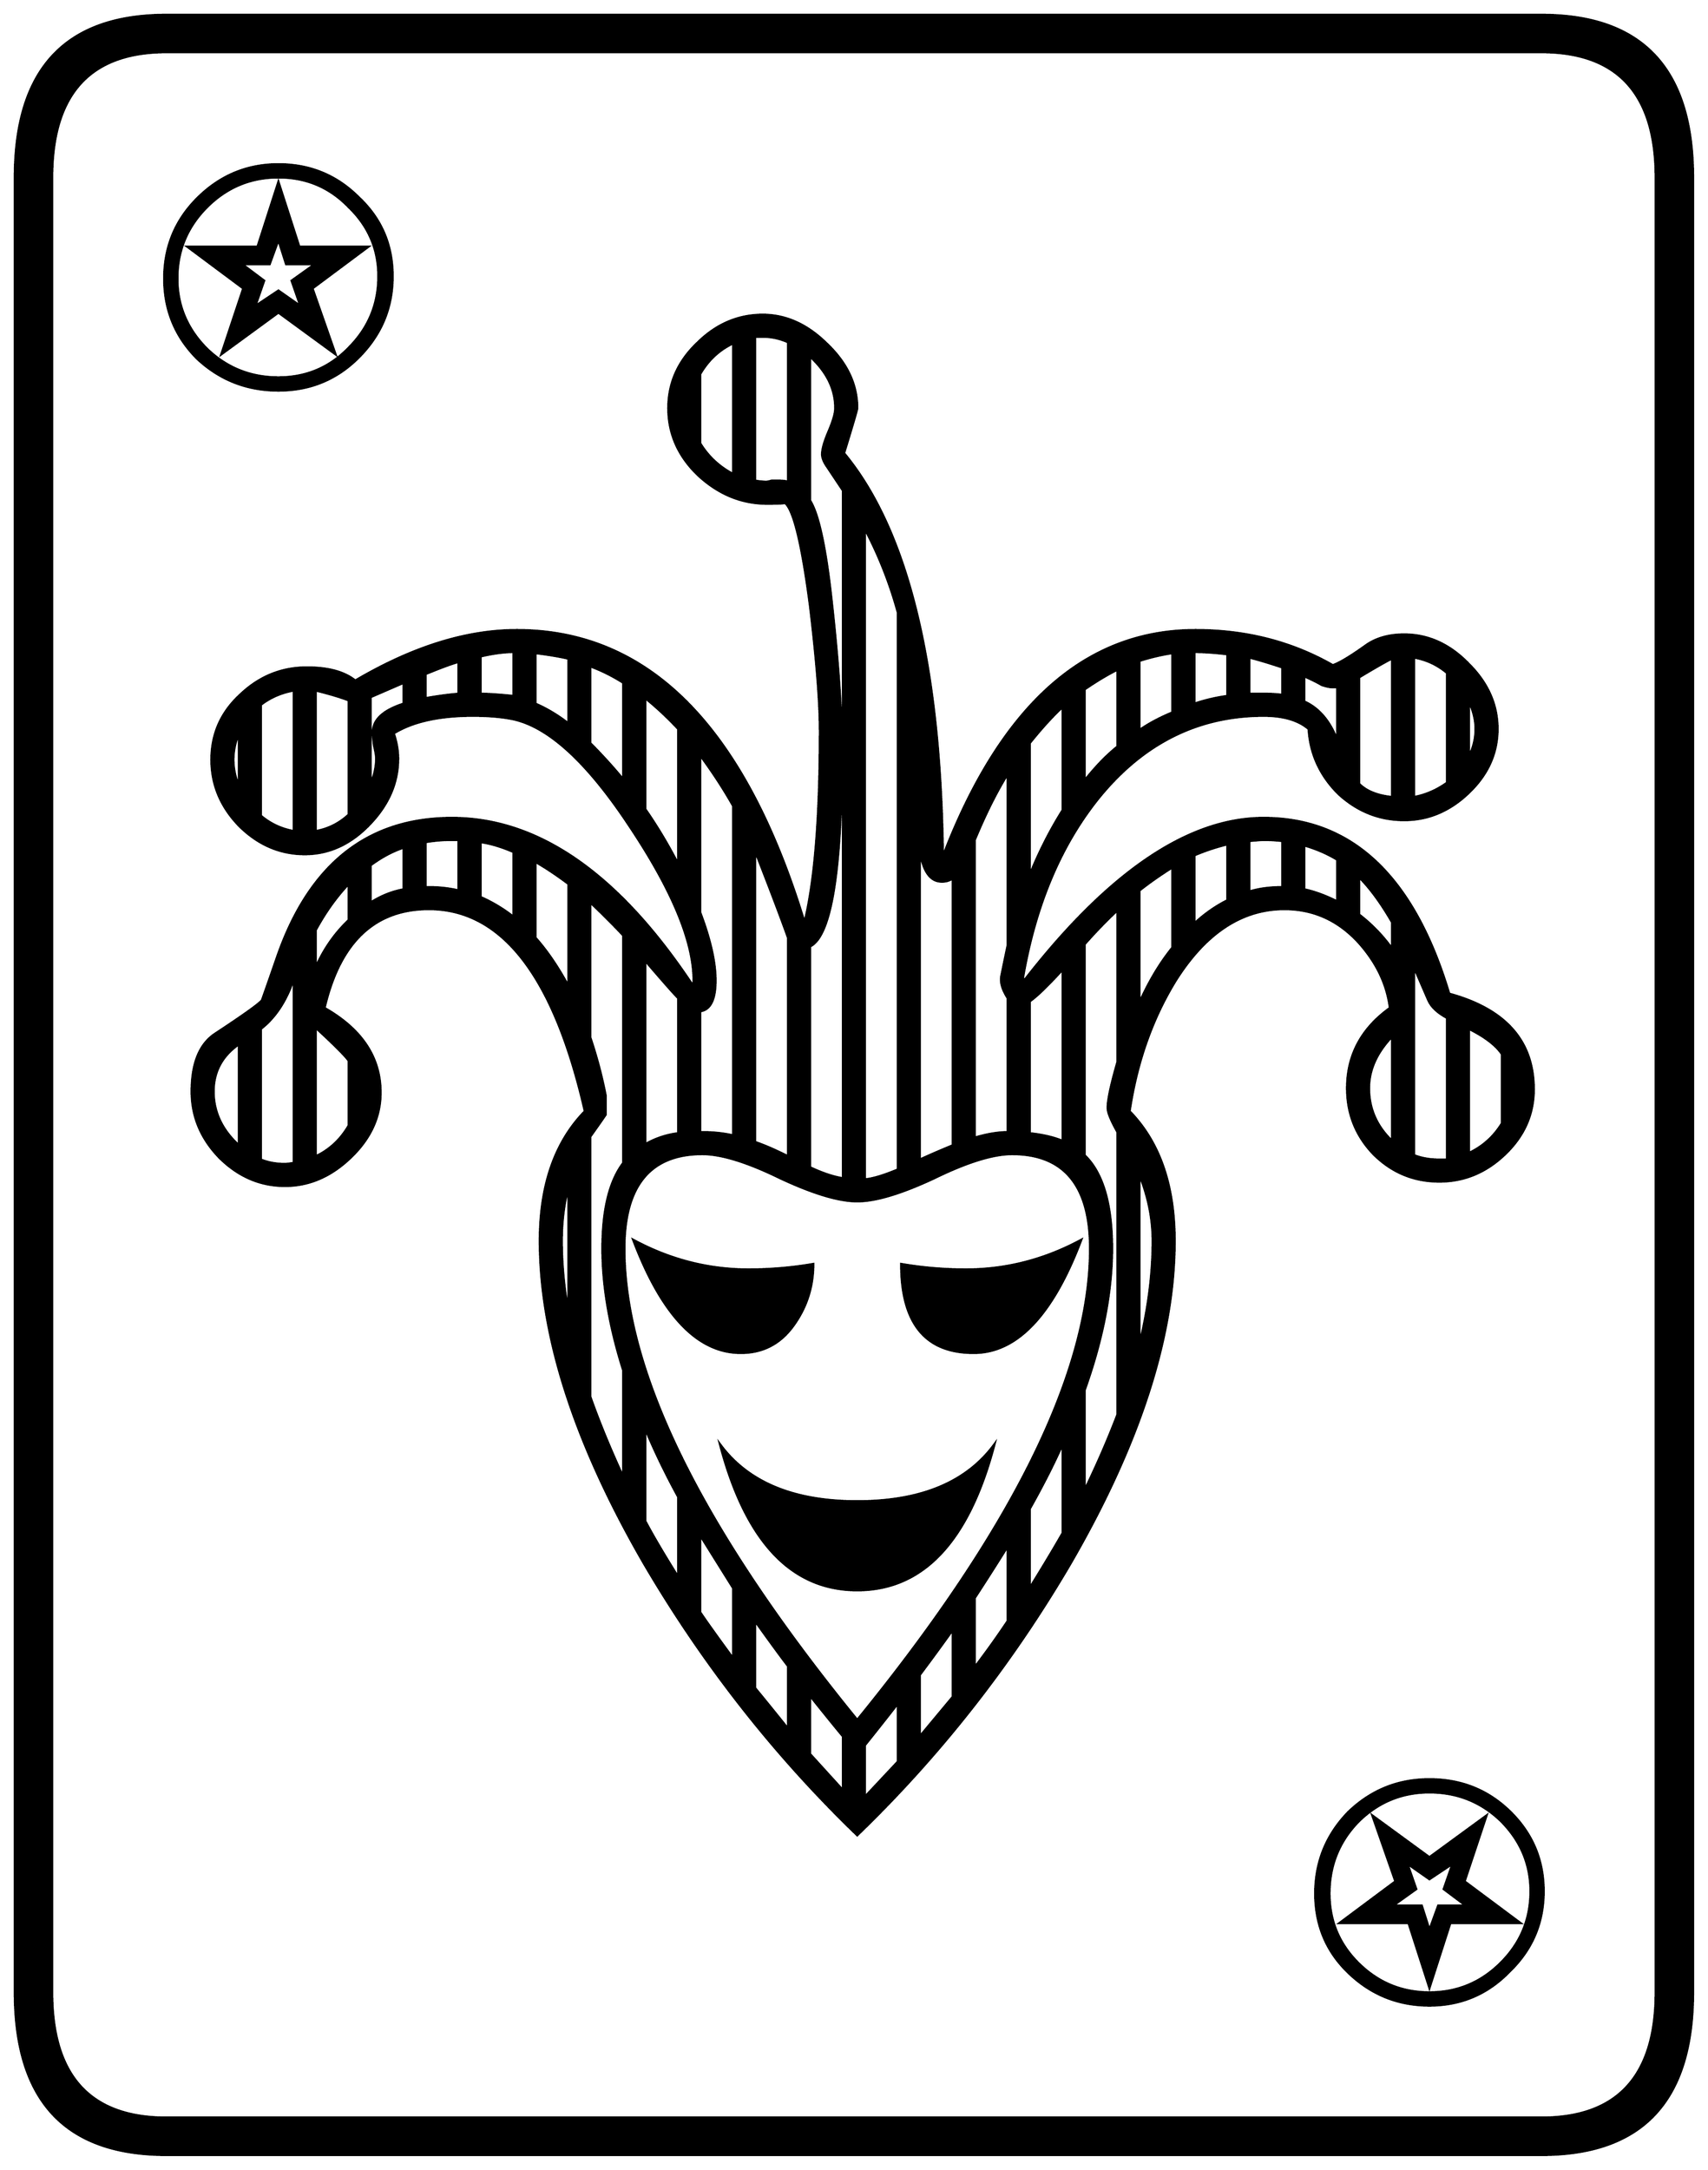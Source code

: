 


\begin{tikzpicture}[y=0.80pt, x=0.80pt, yscale=-1.0, xscale=1.0, inner sep=0pt, outer sep=0pt]
\begin{scope}[shift={(100.0,1706.0)},nonzero rule]
  \path[draw=.,fill=.,line width=1.600pt] (1578.0,244.0) .. controls
    (1578.0,342.667) and (1532.0,392.0) .. (1440.0,392.0) --
    (188.0,392.0) .. controls (96.0,392.0) and (50.0,342.667) ..
    (50.0,244.0) -- (50.0,-1408.0) .. controls (50.0,-1506.667)
    and (96.0,-1556.0) .. (188.0,-1556.0) -- (1440.0,-1556.0) ..
    controls (1532.0,-1556.0) and (1578.0,-1506.667) ..
    (1578.0,-1408.0) -- (1578.0,244.0) -- cycle(1544.0,244.0) --
    (1544.0,-1408.0) .. controls (1544.0,-1484.0) and
    (1509.333,-1522.0) .. (1440.0,-1522.0) -- (188.0,-1522.0) ..
    controls (118.667,-1522.0) and (84.0,-1484.0) ..
    (84.0,-1408.0) -- (84.0,244.0) .. controls (84.0,320.0) and
    (118.667,358.0) .. (188.0,358.0) -- (1440.0,358.0) .. controls
    (1509.333,358.0) and (1544.0,320.0) .. (1544.0,244.0) --
    cycle(394.0,-1318.0) .. controls (394.0,-1289.333) and
    (383.667,-1264.667) .. (363.0,-1244.0) .. controls
    (343.0,-1224.0) and (318.667,-1214.0) .. (290.0,-1214.0) ..
    controls (261.333,-1214.0) and (236.667,-1223.667) ..
    (216.0,-1243.0) .. controls (196.0,-1263.0) and
    (186.0,-1287.333) .. (186.0,-1316.0) .. controls
    (186.0,-1344.667) and (196.0,-1369.0) .. (216.0,-1389.0) ..
    controls (236.667,-1409.667) and (261.333,-1420.0) ..
    (290.0,-1420.0) .. controls (318.667,-1420.0) and
    (343.0,-1410.0) .. (363.0,-1390.0) .. controls
    (383.667,-1370.667) and (394.0,-1346.667) .. (394.0,-1318.0) --
    cycle(1433.0,-578.0) .. controls (1433.0,-555.333) and
    (1424.333,-535.667) .. (1407.0,-519.0) .. controls
    (1389.667,-502.333) and (1369.667,-494.0) .. (1347.0,-494.0) ..
    controls (1323.667,-494.0) and (1303.667,-502.333) ..
    (1287.0,-519.0) .. controls (1271.0,-535.667) and
    (1263.0,-555.667) .. (1263.0,-579.0) .. controls
    (1263.0,-609.0) and (1276.0,-633.333) .. (1302.0,-652.0) ..
    controls (1299.333,-673.333) and (1290.0,-693.0) ..
    (1274.0,-711.0) .. controls (1255.333,-731.667) and
    (1232.667,-742.0) .. (1206.0,-742.0) .. controls
    (1167.333,-742.0) and (1134.333,-720.333) .. (1107.0,-677.0) ..
    controls (1085.667,-642.333) and (1071.667,-602.667) ..
    (1065.0,-558.0) .. controls (1092.333,-530.0) and
    (1106.0,-490.667) .. (1106.0,-440.0) .. controls
    (1106.0,-353.333) and (1074.333,-255.333) .. (1011.0,-146.0) ..
    controls (957.0,-54.0) and (892.333,28.333) .. (817.0,101.0) ..
    controls (741.667,28.333) and (677.0,-54.0) .. (623.0,-146.0) ..
    controls (559.667,-255.333) and (528.0,-353.333) .. (528.0,-440.0)
    .. controls (528.0,-490.667) and (541.667,-530.0) ..
    (569.0,-558.0) .. controls (541.0,-680.667) and (493.667,-742.0)
    .. (427.0,-742.0) .. controls (377.667,-742.0) and
    (346.0,-712.0) .. (332.0,-652.0) .. controls (366.0,-632.667)
    and (383.0,-607.0) .. (383.0,-575.0) .. controls
    (383.0,-553.0) and (374.0,-533.333) .. (356.0,-516.0) ..
    controls (338.0,-498.667) and (318.0,-490.0) .. (296.0,-490.0)
    .. controls (273.333,-490.0) and (253.333,-498.667) ..
    (236.0,-516.0) .. controls (219.333,-533.333) and (211.0,-553.333)
    .. (211.0,-576.0) .. controls (211.0,-602.0) and
    (218.333,-619.667) .. (233.0,-629.0) .. controls (258.333,-645.667)
    and (272.333,-655.667) .. (275.0,-659.0) .. controls
    (278.333,-668.333) and (283.0,-681.667) .. (289.0,-699.0) ..
    controls (318.333,-783.0) and (371.333,-825.0) .. (448.0,-825.0)
    .. controls (526.667,-825.0) and (599.667,-774.333) ..
    (667.0,-673.0) .. controls (667.667,-673.667) and (668.0,-675.0)
    .. (668.0,-677.0) .. controls (668.0,-712.333) and
    (648.667,-759.0) .. (610.0,-817.0) .. controls (571.333,-875.667)
    and (535.667,-908.333) .. (503.0,-915.0) .. controls
    (493.0,-917.0) and (481.0,-918.0) .. (467.0,-918.0) ..
    controls (436.333,-918.0) and (412.333,-912.667) .. (395.0,-902.0)
    .. controls (397.667,-894.0) and (399.0,-886.333) ..
    (399.0,-879.0) .. controls (399.0,-857.0) and (390.333,-837.0)
    .. (373.0,-819.0) .. controls (355.667,-801.0) and
    (336.0,-792.0) .. (314.0,-792.0) .. controls (291.333,-792.0)
    and (271.333,-800.667) .. (254.0,-818.0) .. controls
    (237.333,-835.333) and (229.0,-855.333) .. (229.0,-878.0) ..
    controls (229.0,-901.333) and (237.667,-921.0) .. (255.0,-937.0)
    .. controls (272.333,-953.667) and (292.667,-962.0) ..
    (316.0,-962.0) .. controls (335.333,-962.0) and (350.0,-958.0)
    .. (360.0,-950.0) .. controls (412.0,-980.667) and
    (461.0,-996.0) .. (507.0,-996.0) .. controls (627.667,-996.0)
    and (715.0,-907.333) .. (769.0,-730.0) .. controls
    (778.333,-768.0) and (783.0,-826.0) .. (783.0,-904.0) ..
    controls (783.0,-930.0) and (780.0,-968.0) ..
    (774.0,-1018.0) .. controls (766.0,-1079.333) and
    (757.667,-1111.0) .. (749.0,-1113.0) .. controls
    (755.667,-1111.667) and (751.0,-1111.0) .. (735.0,-1111.0) ..
    controls (711.667,-1111.0) and (690.667,-1119.667) ..
    (672.0,-1137.0) .. controls (654.0,-1154.333) and
    (645.0,-1174.667) .. (645.0,-1198.0) .. controls
    (645.0,-1220.667) and (653.667,-1240.333) .. (671.0,-1257.0) ..
    controls (688.333,-1274.333) and (708.333,-1283.0) ..
    (731.0,-1283.0) .. controls (752.333,-1283.0) and
    (772.0,-1274.0) .. (790.0,-1256.0) .. controls
    (808.0,-1238.667) and (817.0,-1219.333) .. (817.0,-1198.0) ..
    controls (817.0,-1196.667) and (813.0,-1183.0) ..
    (805.0,-1157.0) .. controls (863.0,-1087.0) and
    (893.0,-964.667) .. (895.0,-790.0) .. controls (947.667,-927.333)
    and (1024.333,-996.0) .. (1125.0,-996.0) .. controls
    (1171.0,-996.0) and (1212.667,-985.333) .. (1250.0,-964.0) ..
    controls (1256.0,-966.0) and (1266.0,-972.0) ..
    (1280.0,-982.0) .. controls (1289.333,-988.667) and
    (1301.0,-992.0) .. (1315.0,-992.0) .. controls
    (1337.0,-992.0) and (1356.667,-983.0) .. (1374.0,-965.0) ..
    controls (1391.333,-947.667) and (1400.0,-928.0) ..
    (1400.0,-906.0) .. controls (1400.0,-884.0) and
    (1391.333,-864.667) .. (1374.0,-848.0) .. controls
    (1356.667,-831.333) and (1337.0,-823.0) .. (1315.0,-823.0) ..
    controls (1292.333,-823.0) and (1272.333,-831.0) ..
    (1255.0,-847.0) .. controls (1238.333,-863.667) and
    (1229.333,-883.333) .. (1228.0,-906.0) .. controls
    (1218.667,-914.0) and (1205.0,-918.0) .. (1187.0,-918.0) ..
    controls (1127.0,-918.0) and (1076.667,-892.667) ..
    (1036.0,-842.0) .. controls (1002.0,-799.333) and
    (979.333,-745.333) .. (968.0,-680.0) -- (968.0,-679.0) --
    (969.0,-677.0) .. controls (1045.667,-775.667) and
    (1118.333,-825.0) .. (1187.0,-825.0) .. controls
    (1267.667,-825.0) and (1324.0,-771.667) .. (1356.0,-665.0) ..
    controls (1407.333,-651.0) and (1433.0,-622.0) ..
    (1433.0,-578.0) -- cycle(1442.0,152.0) .. controls
    (1442.0,180.667) and (1431.667,205.0) .. (1411.0,225.0) ..
    controls (1391.0,245.667) and (1366.667,256.0) .. (1338.0,256.0)
    .. controls (1309.333,256.0) and (1284.667,246.0) ..
    (1264.0,226.0) .. controls (1244.0,206.667) and (1234.0,182.667)
    .. (1234.0,154.0) .. controls (1234.0,125.333) and
    (1244.0,100.667) .. (1264.0,80.0) .. controls (1284.667,60.0)
    and (1309.333,50.0) .. (1338.0,50.0) .. controls (1366.667,50.0)
    and (1391.0,59.667) .. (1411.0,79.0) .. controls (1431.667,99.0)
    and (1442.0,123.333) .. (1442.0,152.0) -- cycle(1380.0,-906.0)
    .. controls (1380.0,-914.0) and (1378.0,-922.333) ..
    (1374.0,-931.0) -- (1374.0,-881.0) .. controls
    (1378.0,-889.0) and (1380.0,-897.333) .. (1380.0,-906.0) --
    cycle(1354.0,-857.0) -- (1354.0,-957.0) .. controls
    (1345.333,-964.333) and (1335.333,-969.0) .. (1324.0,-971.0) --
    (1324.0,-844.0) .. controls (1334.667,-846.0) and
    (1344.667,-850.333) .. (1354.0,-857.0) -- cycle(1304.0,-844.0)
    -- (1304.0,-970.0) .. controls (1300.667,-968.667) and
    (1290.667,-963.0) .. (1274.0,-953.0) -- (1274.0,-856.0) ..
    controls (1280.667,-849.333) and (1290.667,-845.333) ..
    (1304.0,-844.0) -- cycle(1254.0,-896.0) -- (1254.0,-944.0)
    .. controls (1253.333,-944.0) and (1251.667,-944.0) ..
    (1249.0,-944.0) .. controls (1247.0,-944.0) and
    (1244.0,-944.667) .. (1240.0,-946.0) .. controls
    (1236.667,-948.0) and (1231.333,-950.667) .. (1224.0,-954.0) --
    (1224.0,-931.0) .. controls (1237.333,-925.0) and
    (1247.333,-913.333) .. (1254.0,-896.0) -- cycle(1204.0,-937.0)
    -- (1204.0,-962.0) .. controls (1192.0,-966.0) and
    (1182.0,-969.0) .. (1174.0,-971.0) -- (1174.0,-938.0) ..
    controls (1174.0,-938.0) and (1178.333,-938.0) ..
    (1187.0,-938.0) .. controls (1193.667,-938.0) and
    (1199.333,-937.667) .. (1204.0,-937.0) -- cycle(1154.0,-936.0)
    -- (1154.0,-974.0) .. controls (1142.667,-975.333) and
    (1133.0,-976.0) .. (1125.0,-976.0) -- (1124.0,-976.0) --
    (1124.0,-929.0) .. controls (1134.0,-932.333) and
    (1144.0,-934.667) .. (1154.0,-936.0) -- cycle(1104.0,-921.0)
    -- (1104.0,-975.0) .. controls (1094.667,-973.667) and
    (1084.667,-971.333) .. (1074.0,-968.0) -- (1074.0,-905.0) ..
    controls (1082.667,-911.0) and (1092.667,-916.333) ..
    (1104.0,-921.0) -- cycle(1304.0,-706.0) -- (1304.0,-730.0)
    .. controls (1294.0,-747.333) and (1284.0,-761.0) ..
    (1274.0,-771.0) -- (1274.0,-737.0) .. controls
    (1285.333,-728.333) and (1295.333,-718.0) .. (1304.0,-706.0) --
    cycle(1254.0,-749.0) -- (1254.0,-787.0) .. controls
    (1245.333,-792.333) and (1235.333,-796.667) .. (1224.0,-800.0) --
    (1224.0,-760.0) .. controls (1233.333,-758.0) and
    (1243.333,-754.333) .. (1254.0,-749.0) -- cycle(1204.0,-762.0)
    -- (1204.0,-804.0) .. controls (1198.0,-804.667) and
    (1192.333,-805.0) .. (1187.0,-805.0) .. controls
    (1185.667,-805.0) and (1181.333,-804.667) .. (1174.0,-804.0) --
    (1174.0,-758.0) .. controls (1182.667,-760.667) and
    (1192.667,-762.0) .. (1204.0,-762.0) -- cycle(1404.0,-547.0)
    -- (1404.0,-610.0) .. controls (1398.667,-618.0) and
    (1388.667,-625.667) .. (1374.0,-633.0) -- (1374.0,-520.0) ..
    controls (1386.667,-526.0) and (1396.667,-535.0) ..
    (1404.0,-547.0) -- cycle(1054.0,-890.0) -- (1054.0,-960.0)
    .. controls (1044.667,-955.333) and (1034.667,-949.333) ..
    (1024.0,-942.0) -- (1024.0,-859.0) .. controls
    (1034.0,-871.667) and (1044.0,-882.0) .. (1054.0,-890.0) --
    cycle(1354.0,-514.0) -- (1354.0,-643.0) .. controls
    (1345.333,-647.667) and (1339.667,-653.0) .. (1337.0,-659.0) --
    (1324.0,-689.0) -- (1324.0,-518.0) .. controls
    (1330.667,-515.333) and (1338.333,-514.0) .. (1347.0,-514.0) ..
    controls (1351.667,-514.0) and (1354.0,-514.0) ..
    (1354.0,-514.0) -- cycle(754.0,-1131.0) -- (754.0,-1258.0)
    .. controls (746.667,-1261.333) and (739.0,-1263.0) ..
    (731.0,-1263.0) .. controls (726.333,-1263.0) and
    (724.0,-1263.0) .. (724.0,-1263.0) -- (724.0,-1132.0) ..
    controls (728.0,-1131.333) and (731.333,-1131.0) ..
    (734.0,-1131.0) .. controls (735.333,-1131.0) and
    (737.0,-1131.333) .. (739.0,-1132.0) .. controls
    (741.667,-1132.0) and (743.667,-1132.0) .. (745.0,-1132.0) ..
    controls (749.0,-1132.0) and (752.0,-1131.667) ..
    (754.0,-1131.0) -- cycle(1154.0,-750.0) -- (1154.0,-801.0)
    .. controls (1143.333,-798.333) and (1133.333,-795.0) ..
    (1124.0,-791.0) -- (1124.0,-729.0) .. controls
    (1133.333,-737.667) and (1143.333,-744.667) .. (1154.0,-750.0) --
    cycle(704.0,-1138.0) -- (704.0,-1257.0) .. controls
    (691.333,-1251.0) and (681.333,-1241.667) .. (674.0,-1229.0) --
    (674.0,-1166.0) .. controls (681.333,-1154.0) and
    (691.333,-1144.667) .. (704.0,-1138.0) -- cycle(1304.0,-531.0)
    -- (1304.0,-626.0) .. controls (1290.0,-611.333) and
    (1283.0,-595.667) .. (1283.0,-579.0) .. controls
    (1283.0,-560.333) and (1290.0,-544.333) .. (1304.0,-531.0) --
    cycle(1004.0,-832.0) -- (1004.0,-926.0) .. controls
    (994.667,-917.333) and (984.667,-906.333) .. (974.0,-893.0) --
    (974.0,-773.0) .. controls (982.667,-794.333) and (992.667,-814.0)
    .. (1004.0,-832.0) -- cycle(1104.0,-707.0) --
    (1104.0,-780.0) .. controls (1093.333,-773.333) and
    (1083.333,-766.333) .. (1074.0,-759.0) -- (1074.0,-657.0) ..
    controls (1082.667,-676.333) and (1092.667,-693.0) ..
    (1104.0,-707.0) -- cycle(804.0,-497.0) -- (804.0,-1123.0) ..
    controls (800.0,-1129.0) and (795.333,-1136.0) ..
    (790.0,-1144.0) .. controls (786.667,-1148.667) and
    (785.0,-1152.667) .. (785.0,-1156.0) .. controls
    (785.0,-1160.667) and (787.0,-1167.667) .. (791.0,-1177.0) ..
    controls (795.0,-1186.333) and (797.0,-1193.333) ..
    (797.0,-1198.0) .. controls (797.0,-1215.333) and
    (789.333,-1231.0) .. (774.0,-1245.0) -- (774.0,-1114.0) ..
    controls (782.0,-1101.333) and (788.667,-1070.0) ..
    (794.0,-1020.0) .. controls (800.0,-965.333) and
    (803.0,-920.667) .. (803.0,-886.0) .. controls (803.0,-776.667)
    and (793.333,-717.333) .. (774.0,-708.0) -- (774.0,-507.0) ..
    controls (785.333,-501.667) and (795.333,-498.333) .. (804.0,-497.0)
    -- cycle(954.0,-539.0) -- (954.0,-661.0) .. controls
    (949.333,-668.333) and (947.333,-674.667) .. (948.0,-680.0) ..
    controls (950.0,-690.0) and (952.0,-699.667) .. (954.0,-709.0)
    -- (954.0,-865.0) .. controls (944.0,-849.0) and
    (934.0,-829.0) .. (924.0,-805.0) -- (924.0,-534.0) ..
    controls (935.333,-537.333) and (945.333,-539.0) .. (954.0,-539.0)
    -- cycle(854.0,-505.0) -- (854.0,-1012.0) .. controls
    (846.667,-1038.667) and (836.667,-1064.0) .. (824.0,-1088.0) --
    (824.0,-496.0) .. controls (831.333,-496.667) and (841.333,-499.667)
    .. (854.0,-505.0) -- cycle(381.0,-1318.0) .. controls
    (381.0,-1342.667) and (372.0,-1363.667) .. (354.0,-1381.0) ..
    controls (336.667,-1399.0) and (315.333,-1408.0) ..
    (290.0,-1408.0) .. controls (264.667,-1408.0) and
    (243.0,-1399.0) .. (225.0,-1381.0) .. controls
    (207.0,-1363.0) and (198.0,-1341.333) .. (198.0,-1316.0) ..
    controls (198.0,-1291.333) and (207.0,-1270.0) ..
    (225.0,-1252.0) .. controls (243.0,-1234.667) and
    (264.667,-1226.0) .. (290.0,-1226.0) .. controls
    (315.333,-1226.0) and (336.667,-1235.0) .. (354.0,-1253.0) ..
    controls (372.0,-1271.0) and (381.0,-1292.667) ..
    (381.0,-1318.0) -- cycle(1004.0,-531.0) -- (1004.0,-687.0)
    .. controls (990.667,-672.333) and (980.667,-662.667) ..
    (974.0,-658.0) -- (974.0,-538.0) .. controls (986.0,-536.667)
    and (996.0,-534.333) .. (1004.0,-531.0) -- cycle(904.0,-527.0)
    -- (904.0,-770.0) .. controls (901.333,-768.0) and
    (898.0,-767.0) .. (894.0,-767.0) .. controls (883.333,-767.0)
    and (876.667,-776.667) .. (874.0,-796.0) -- (874.0,-514.0) ..
    controls (882.667,-518.0) and (892.667,-522.333) .. (904.0,-527.0)
    -- cycle(1054.0,-282.0) -- (1054.0,-539.0) .. controls
    (1048.0,-549.667) and (1045.0,-557.0) .. (1045.0,-561.0) ..
    controls (1045.0,-568.333) and (1048.0,-582.333) ..
    (1054.0,-603.0) -- (1054.0,-741.0) .. controls
    (1044.0,-731.667) and (1034.0,-721.333) .. (1024.0,-710.0) --
    (1024.0,-518.0) .. controls (1040.667,-502.0) and
    (1049.0,-473.667) .. (1049.0,-433.0) .. controls
    (1049.0,-393.667) and (1040.667,-350.667) .. (1024.0,-304.0) --
    (1024.0,-213.0) .. controls (1035.333,-236.333) and
    (1045.333,-259.333) .. (1054.0,-282.0) -- cycle(1086.0,-440.0)
    .. controls (1086.0,-460.0) and (1082.0,-480.0) ..
    (1074.0,-500.0) -- (1074.0,-346.0) .. controls
    (1082.0,-378.667) and (1086.0,-410.0) .. (1086.0,-440.0) --
    cycle(604.0,-860.0) -- (604.0,-948.0) .. controls
    (594.667,-954.0) and (584.667,-959.0) .. (574.0,-963.0) --
    (574.0,-893.0) .. controls (584.667,-882.333) and (594.667,-871.333)
    .. (604.0,-860.0) -- cycle(654.0,-783.0) -- (654.0,-906.0)
    .. controls (644.0,-916.667) and (634.0,-926.0) ..
    (624.0,-934.0) -- (624.0,-833.0) .. controls (634.667,-817.667)
    and (644.667,-801.0) .. (654.0,-783.0) -- cycle(554.0,-911.0)
    -- (554.0,-970.0) .. controls (545.333,-972.0) and
    (535.333,-973.667) .. (524.0,-975.0) -- (524.0,-929.0) ..
    controls (534.667,-924.333) and (544.667,-918.333) .. (554.0,-911.0)
    -- cycle(504.0,-936.0) -- (504.0,-976.0) .. controls
    (495.333,-976.0) and (485.333,-974.667) .. (474.0,-972.0) --
    (474.0,-938.0) .. controls (480.667,-938.0) and (490.667,-937.333)
    .. (504.0,-936.0) -- cycle(704.0,-536.0) -- (704.0,-836.0)
    .. controls (695.333,-851.333) and (685.333,-866.667) ..
    (674.0,-882.0) -- (674.0,-739.0) .. controls (683.333,-714.333)
    and (688.0,-693.667) .. (688.0,-677.0) .. controls
    (688.0,-659.667) and (683.333,-650.333) .. (674.0,-649.0) --
    (674.0,-539.0) -- (676.0,-539.0) .. controls (686.0,-539.0)
    and (695.333,-538.0) .. (704.0,-536.0) -- cycle(754.0,-517.0)
    -- (754.0,-716.0) .. controls (747.333,-734.667) and
    (737.333,-761.0) .. (724.0,-795.0) -- (724.0,-530.0) ..
    controls (732.0,-527.333) and (742.0,-523.0) .. (754.0,-517.0)
    -- cycle(454.0,-938.0) -- (454.0,-967.0) .. controls
    (448.667,-965.667) and (438.667,-962.0) .. (424.0,-956.0) --
    (424.0,-934.0) .. controls (435.333,-936.0) and (445.333,-937.333)
    .. (454.0,-938.0) -- cycle(404.0,-929.0) -- (404.0,-948.0)
    -- (374.0,-935.0) -- (374.0,-856.0) .. controls
    (377.333,-864.0) and (379.0,-871.667) .. (379.0,-879.0) ..
    controls (379.0,-881.667) and (378.333,-885.667) .. (377.0,-891.0)
    .. controls (376.333,-896.333) and (376.0,-900.333) ..
    (376.0,-903.0) .. controls (376.0,-914.333) and (385.333,-923.0)
    .. (404.0,-929.0) -- cycle(554.0,-672.0) -- (554.0,-765.0)
    .. controls (543.333,-773.0) and (533.333,-779.667) ..
    (524.0,-785.0) -- (524.0,-716.0) .. controls (534.667,-704.0)
    and (544.667,-689.333) .. (554.0,-672.0) -- cycle(504.0,-735.0)
    -- (504.0,-794.0) .. controls (493.333,-798.667) and
    (483.333,-801.667) .. (474.0,-803.0) -- (474.0,-753.0) ..
    controls (484.667,-748.333) and (494.667,-742.333) .. (504.0,-735.0)
    -- cycle(654.0,-538.0) -- (654.0,-661.0) .. controls
    (650.0,-665.0) and (640.0,-676.333) .. (624.0,-695.0) --
    (624.0,-528.0) .. controls (633.333,-533.333) and (643.333,-536.667)
    .. (654.0,-538.0) -- cycle(454.0,-759.0) -- (454.0,-805.0)
    -- (448.0,-805.0) .. controls (440.0,-805.0) and
    (432.0,-804.333) .. (424.0,-803.0) -- (424.0,-762.0) --
    (427.0,-762.0) .. controls (436.333,-762.0) and (445.333,-761.0)
    .. (454.0,-759.0) -- cycle(354.0,-828.0) -- (354.0,-932.0)
    .. controls (347.333,-934.667) and (337.333,-937.667) ..
    (324.0,-941.0) -- (324.0,-813.0) .. controls (335.333,-815.0)
    and (345.333,-820.0) .. (354.0,-828.0) -- cycle(1430.0,152.0)
    .. controls (1430.0,127.333) and (1421.0,106.0) ..
    (1403.0,88.0) .. controls (1385.0,70.667) and (1363.333,62.0) ..
    (1338.0,62.0) .. controls (1312.667,62.0) and (1291.0,71.0) ..
    (1273.0,89.0) .. controls (1255.667,107.0) and (1247.0,128.667)
    .. (1247.0,154.0) .. controls (1247.0,178.667) and
    (1255.667,199.667) .. (1273.0,217.0) .. controls (1291.0,235.0)
    and (1312.667,244.0) .. (1338.0,244.0) .. controls
    (1363.333,244.0) and (1385.0,235.0) .. (1403.0,217.0) ..
    controls (1421.0,199.0) and (1430.0,177.333) .. (1430.0,152.0)
    -- cycle(1004.0,-174.0) -- (1004.0,-255.0) .. controls
    (996.0,-237.0) and (986.0,-217.333) .. (974.0,-196.0) --
    (974.0,-124.0) .. controls (986.0,-143.333) and (996.0,-160.0)
    .. (1004.0,-174.0) -- cycle(304.0,-813.0) -- (304.0,-941.0)
    .. controls (292.667,-939.0) and (282.667,-934.667) ..
    (274.0,-928.0) -- (274.0,-827.0) .. controls (282.667,-819.667)
    and (292.667,-815.0) .. (304.0,-813.0) -- cycle(404.0,-760.0)
    -- (404.0,-798.0) .. controls (394.0,-794.667) and
    (384.0,-789.333) .. (374.0,-782.0) -- (374.0,-748.0) ..
    controls (383.333,-754.0) and (393.333,-758.0) .. (404.0,-760.0)
    -- cycle(254.0,-854.0) -- (254.0,-902.0) .. controls
    (250.667,-894.0) and (249.0,-886.0) .. (249.0,-878.0) ..
    controls (249.0,-870.0) and (250.667,-862.0) .. (254.0,-854.0)
    -- cycle(1029.0,-433.0) .. controls (1029.0,-490.333) and
    (1005.333,-519.0) .. (958.0,-519.0) .. controls (940.667,-519.0)
    and (917.0,-511.667) .. (887.0,-497.0) .. controls
    (857.0,-483.0) and (833.667,-476.0) .. (817.0,-476.0) ..
    controls (800.333,-476.0) and (777.0,-483.0) .. (747.0,-497.0)
    .. controls (717.0,-511.667) and (693.333,-519.0) ..
    (676.0,-519.0) .. controls (628.667,-519.0) and (605.0,-490.333)
    .. (605.0,-433.0) .. controls (605.0,-320.333) and
    (675.667,-177.333) .. (817.0,-4.0) .. controls (958.333,-177.333)
    and (1029.0,-320.333) .. (1029.0,-433.0) --
    cycle(604.0,-225.0) -- (604.0,-322.0) .. controls
    (591.333,-362.0) and (585.0,-399.0) .. (585.0,-433.0) ..
    controls (585.0,-468.333) and (591.333,-494.333) .. (604.0,-511.0)
    -- (604.0,-718.0) .. controls (594.667,-728.0) and
    (584.667,-738.0) .. (574.0,-748.0) -- (574.0,-625.0) ..
    controls (580.0,-607.0) and (584.667,-589.333) .. (588.0,-572.0)
    -- (588.0,-555.0) .. controls (585.333,-551.0) and
    (580.667,-544.333) .. (574.0,-535.0) -- (574.0,-298.0) ..
    controls (582.0,-275.333) and (592.0,-251.0) .. (604.0,-225.0)
    -- cycle(354.0,-732.0) -- (354.0,-765.0) .. controls
    (342.667,-753.0) and (332.667,-739.0) .. (324.0,-723.0) --
    (324.0,-689.0) .. controls (331.333,-705.667) and (341.333,-720.0)
    .. (354.0,-732.0) -- cycle(954.0,-94.0) -- (954.0,-162.0) ..
    controls (944.0,-146.0) and (934.0,-130.333) .. (924.0,-115.0)
    -- (924.0,-52.0) .. controls (934.667,-66.0) and (944.667,-80.0)
    .. (954.0,-94.0) -- cycle(554.0,-375.0) -- (554.0,-489.0) ..
    controls (550.0,-473.667) and (548.0,-457.333) .. (548.0,-440.0)
    .. controls (548.0,-419.333) and (550.0,-397.667) ..
    (554.0,-375.0) -- cycle(904.0,-25.0) -- (904.0,-86.0) ..
    controls (894.0,-72.0) and (884.0,-58.333) .. (874.0,-45.0) --
    (874.0,11.0) .. controls (880.667,3.0) and (890.667,-9.0) ..
    (904.0,-25.0) -- cycle(354.0,-545.0) -- (354.0,-604.0) ..
    controls (350.667,-608.667) and (340.667,-618.667) .. (324.0,-634.0)
    -- (324.0,-517.0) .. controls (336.667,-523.0) and
    (346.667,-532.333) .. (354.0,-545.0) -- cycle(304.0,-511.0) --
    (304.0,-678.0) -- (302.0,-673.0) .. controls (295.333,-655.667)
    and (286.0,-642.333) .. (274.0,-633.0) -- (274.0,-514.0) ..
    controls (280.667,-511.333) and (288.0,-510.0) .. (296.0,-510.0)
    .. controls (297.333,-510.0) and (300.0,-510.333) ..
    (304.0,-511.0) -- cycle(654.0,-134.0) -- (654.0,-207.0) ..
    controls (642.667,-227.667) and (632.667,-248.333) .. (624.0,-269.0)
    -- (624.0,-185.0) .. controls (630.667,-172.333) and
    (640.667,-155.333) .. (654.0,-134.0) -- cycle(254.0,-527.0) --
    (254.0,-619.0) .. controls (238.667,-608.333) and (231.0,-594.0)
    .. (231.0,-576.0) .. controls (231.0,-557.333) and
    (238.667,-541.0) .. (254.0,-527.0) -- cycle(854.0,34.0) --
    (854.0,-19.0) .. controls (847.333,-10.333) and (837.333,2.333) ..
    (824.0,19.0) -- (824.0,66.0) .. controls (834.0,55.333) and
    (844.0,44.667) .. (854.0,34.0) -- cycle(704.0,-60.0) --
    (704.0,-124.0) .. controls (694.0,-140.0) and (684.0,-156.0)
    .. (674.0,-172.0) -- (674.0,-102.0) .. controls
    (679.333,-94.0) and (689.333,-80.0) .. (704.0,-60.0) --
    cycle(754.0,4.0) -- (754.0,-53.0) .. controls (747.333,-61.667)
    and (737.333,-75.333) .. (724.0,-94.0) -- (724.0,-33.0) ..
    controls (733.333,-21.667) and (743.333,-9.333) .. (754.0,4.0) --
    cycle(804.0,60.0) -- (804.0,11.0) .. controls (797.333,3.0)
    and (787.333,-9.333) .. (774.0,-26.0) -- (774.0,27.0) ..
    controls (780.667,34.333) and (790.667,45.333) .. (804.0,60.0) --
    cycle(372.0,-1345.0) -- (321.0,-1307.0) -- (342.0,-1247.0)
    -- (290.0,-1285.0) -- (238.0,-1247.0) -- (258.0,-1307.0) --
    (207.0,-1345.0) -- (271.0,-1345.0) -- (290.0,-1404.0) --
    (309.0,-1345.0) -- (372.0,-1345.0) -- cycle(1021.0,-441.0)
    .. controls (995.0,-372.333) and (962.333,-338.0) ..
    (923.0,-338.0) .. controls (879.0,-338.0) and (857.0,-365.0)
    .. (857.0,-419.0) .. controls (876.333,-415.667) and
    (896.0,-414.0) .. (916.0,-414.0) .. controls (952.667,-414.0)
    and (987.667,-423.0) .. (1021.0,-441.0) -- cycle(1421.0,181.0)
    -- (1357.0,181.0) -- (1338.0,240.0) -- (1319.0,181.0) --
    (1256.0,181.0) -- (1307.0,143.0) -- (1286.0,83.0) --
    (1338.0,121.0) -- (1390.0,83.0) -- (1370.0,143.0) --
    (1421.0,181.0) -- cycle(777.0,-419.0) .. controls
    (777.0,-398.333) and (771.0,-379.667) .. (759.0,-363.0) ..
    controls (747.0,-346.333) and (731.0,-338.0) .. (711.0,-338.0)
    .. controls (671.667,-338.0) and (639.0,-372.333) ..
    (613.0,-441.0) .. controls (646.333,-423.0) and (681.333,-414.0)
    .. (718.0,-414.0) .. controls (738.0,-414.0) and
    (757.667,-415.667) .. (777.0,-419.0) -- cycle(942.0,-255.0) ..
    controls (918.667,-166.333) and (877.0,-122.0) .. (817.0,-122.0)
    .. controls (757.0,-122.0) and (715.333,-166.333) ..
    (692.0,-255.0) .. controls (717.333,-220.333) and (759.0,-203.0)
    .. (817.0,-203.0) .. controls (875.0,-203.0) and
    (916.667,-220.333) .. (942.0,-255.0) -- cycle(323.0,-1329.0) --
    (297.0,-1329.0) -- (290.0,-1351.0) -- (282.0,-1329.0) --
    (257.0,-1329.0) -- (277.0,-1314.0) -- (269.0,-1291.0) --
    (290.0,-1305.0) -- (310.0,-1291.0) -- (302.0,-1314.0) --
    (323.0,-1329.0) -- cycle(1371.0,165.0) -- (1351.0,150.0) --
    (1359.0,127.0) -- (1338.0,141.0) -- (1318.0,127.0) --
    (1326.0,150.0) -- (1305.0,165.0) -- (1331.0,165.0) --
    (1338.0,187.0) -- (1346.0,165.0) -- (1371.0,165.0) -- cycle;
\end{scope}

\end{tikzpicture}


